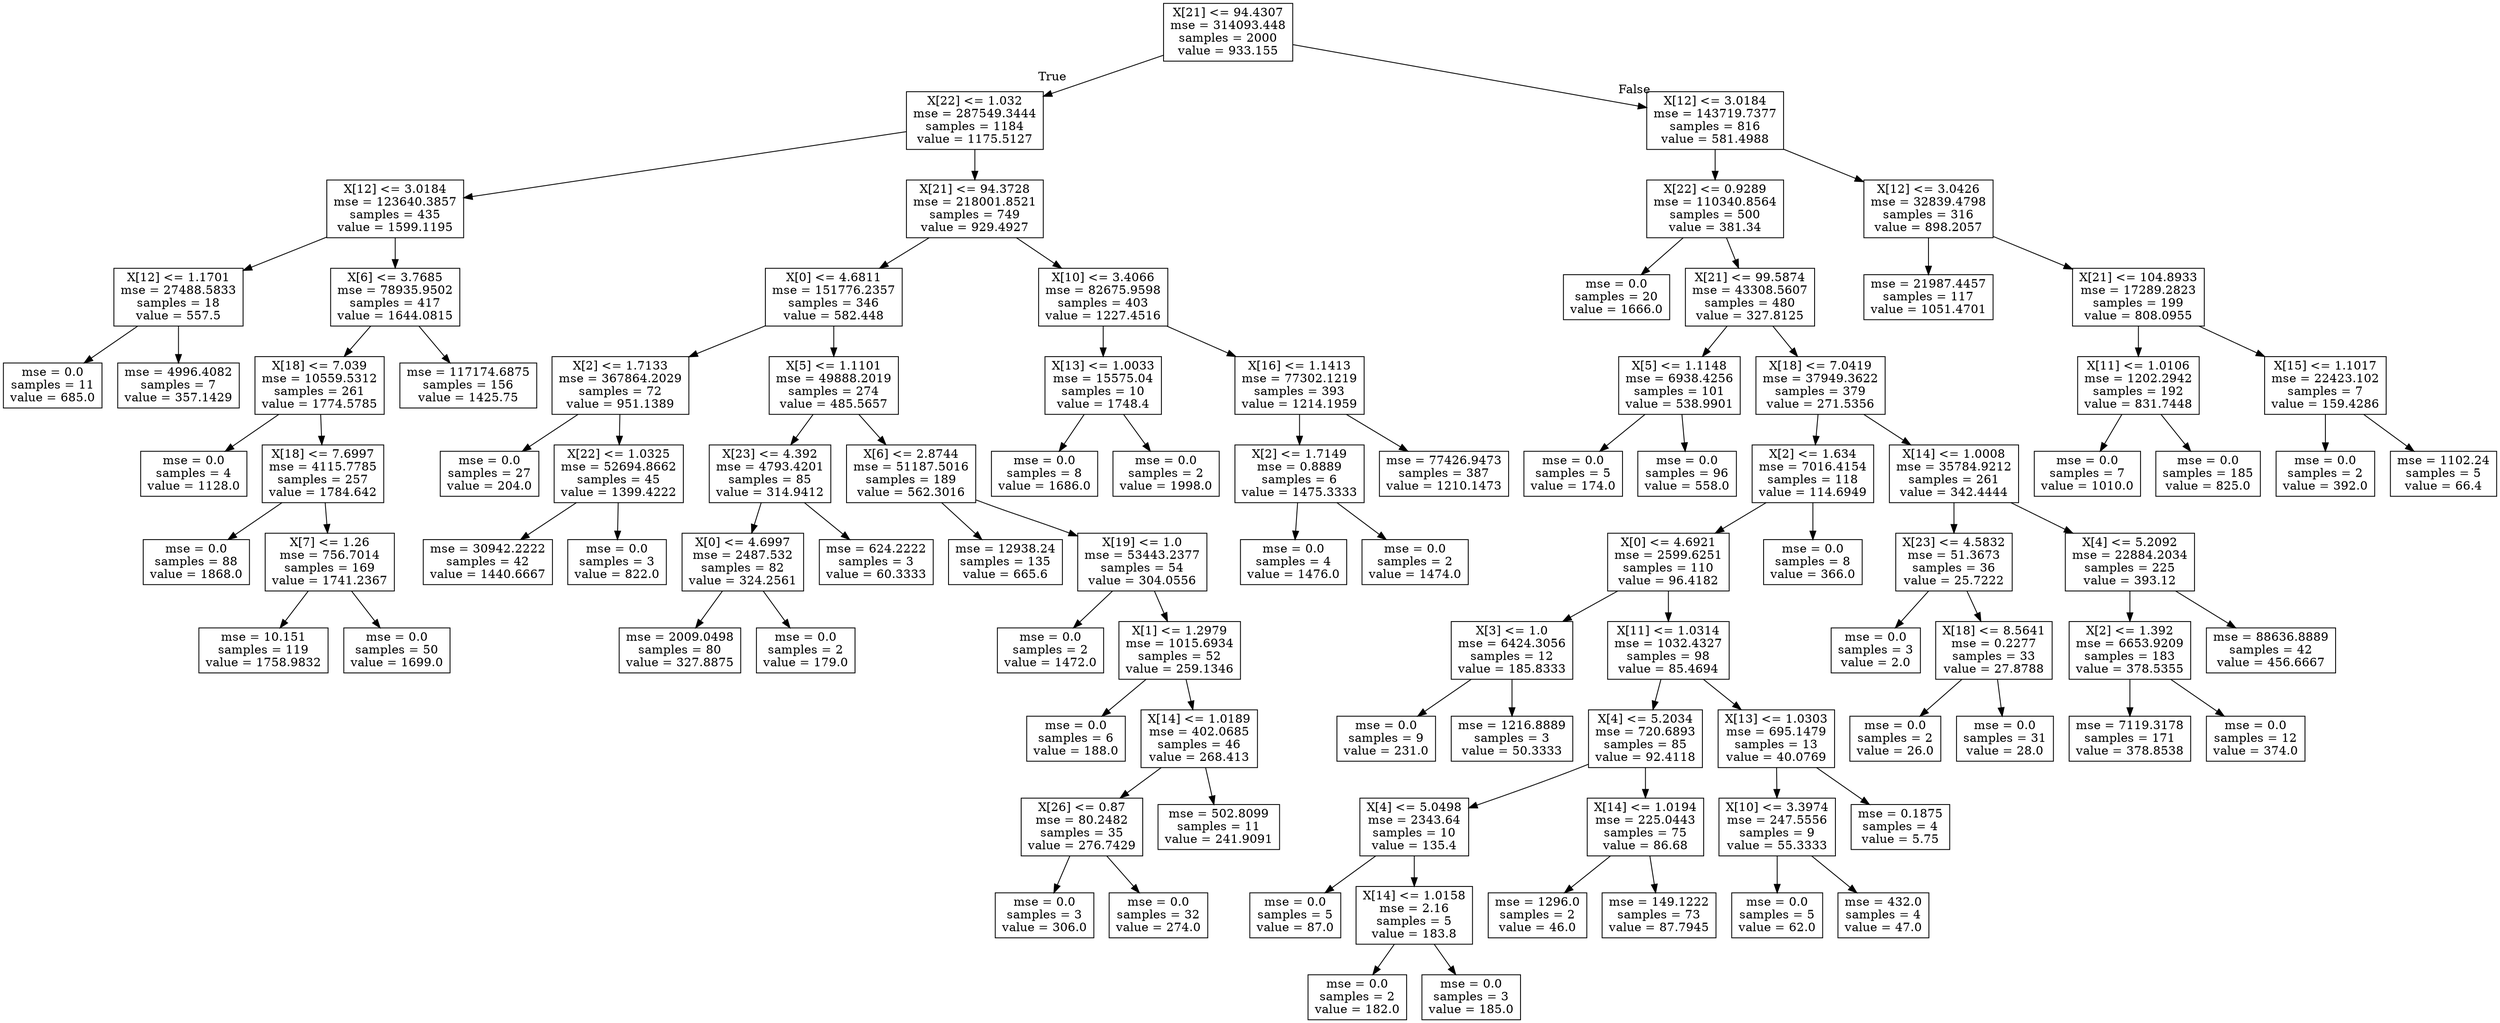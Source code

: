 digraph Tree {
node [shape=box] ;
0 [label="X[21] <= 94.4307\nmse = 314093.448\nsamples = 2000\nvalue = 933.155"] ;
1 [label="X[22] <= 1.032\nmse = 287549.3444\nsamples = 1184\nvalue = 1175.5127"] ;
0 -> 1 [labeldistance=2.5, labelangle=45, headlabel="True"] ;
2 [label="X[12] <= 3.0184\nmse = 123640.3857\nsamples = 435\nvalue = 1599.1195"] ;
1 -> 2 ;
3 [label="X[12] <= 1.1701\nmse = 27488.5833\nsamples = 18\nvalue = 557.5"] ;
2 -> 3 ;
4 [label="mse = 0.0\nsamples = 11\nvalue = 685.0"] ;
3 -> 4 ;
5 [label="mse = 4996.4082\nsamples = 7\nvalue = 357.1429"] ;
3 -> 5 ;
6 [label="X[6] <= 3.7685\nmse = 78935.9502\nsamples = 417\nvalue = 1644.0815"] ;
2 -> 6 ;
7 [label="X[18] <= 7.039\nmse = 10559.5312\nsamples = 261\nvalue = 1774.5785"] ;
6 -> 7 ;
8 [label="mse = 0.0\nsamples = 4\nvalue = 1128.0"] ;
7 -> 8 ;
9 [label="X[18] <= 7.6997\nmse = 4115.7785\nsamples = 257\nvalue = 1784.642"] ;
7 -> 9 ;
10 [label="mse = 0.0\nsamples = 88\nvalue = 1868.0"] ;
9 -> 10 ;
11 [label="X[7] <= 1.26\nmse = 756.7014\nsamples = 169\nvalue = 1741.2367"] ;
9 -> 11 ;
12 [label="mse = 10.151\nsamples = 119\nvalue = 1758.9832"] ;
11 -> 12 ;
13 [label="mse = 0.0\nsamples = 50\nvalue = 1699.0"] ;
11 -> 13 ;
14 [label="mse = 117174.6875\nsamples = 156\nvalue = 1425.75"] ;
6 -> 14 ;
15 [label="X[21] <= 94.3728\nmse = 218001.8521\nsamples = 749\nvalue = 929.4927"] ;
1 -> 15 ;
16 [label="X[0] <= 4.6811\nmse = 151776.2357\nsamples = 346\nvalue = 582.448"] ;
15 -> 16 ;
17 [label="X[2] <= 1.7133\nmse = 367864.2029\nsamples = 72\nvalue = 951.1389"] ;
16 -> 17 ;
18 [label="mse = 0.0\nsamples = 27\nvalue = 204.0"] ;
17 -> 18 ;
19 [label="X[22] <= 1.0325\nmse = 52694.8662\nsamples = 45\nvalue = 1399.4222"] ;
17 -> 19 ;
20 [label="mse = 30942.2222\nsamples = 42\nvalue = 1440.6667"] ;
19 -> 20 ;
21 [label="mse = 0.0\nsamples = 3\nvalue = 822.0"] ;
19 -> 21 ;
22 [label="X[5] <= 1.1101\nmse = 49888.2019\nsamples = 274\nvalue = 485.5657"] ;
16 -> 22 ;
23 [label="X[23] <= 4.392\nmse = 4793.4201\nsamples = 85\nvalue = 314.9412"] ;
22 -> 23 ;
24 [label="X[0] <= 4.6997\nmse = 2487.532\nsamples = 82\nvalue = 324.2561"] ;
23 -> 24 ;
25 [label="mse = 2009.0498\nsamples = 80\nvalue = 327.8875"] ;
24 -> 25 ;
26 [label="mse = 0.0\nsamples = 2\nvalue = 179.0"] ;
24 -> 26 ;
27 [label="mse = 624.2222\nsamples = 3\nvalue = 60.3333"] ;
23 -> 27 ;
28 [label="X[6] <= 2.8744\nmse = 51187.5016\nsamples = 189\nvalue = 562.3016"] ;
22 -> 28 ;
29 [label="mse = 12938.24\nsamples = 135\nvalue = 665.6"] ;
28 -> 29 ;
30 [label="X[19] <= 1.0\nmse = 53443.2377\nsamples = 54\nvalue = 304.0556"] ;
28 -> 30 ;
31 [label="mse = 0.0\nsamples = 2\nvalue = 1472.0"] ;
30 -> 31 ;
32 [label="X[1] <= 1.2979\nmse = 1015.6934\nsamples = 52\nvalue = 259.1346"] ;
30 -> 32 ;
33 [label="mse = 0.0\nsamples = 6\nvalue = 188.0"] ;
32 -> 33 ;
34 [label="X[14] <= 1.0189\nmse = 402.0685\nsamples = 46\nvalue = 268.413"] ;
32 -> 34 ;
35 [label="X[26] <= 0.87\nmse = 80.2482\nsamples = 35\nvalue = 276.7429"] ;
34 -> 35 ;
36 [label="mse = 0.0\nsamples = 3\nvalue = 306.0"] ;
35 -> 36 ;
37 [label="mse = 0.0\nsamples = 32\nvalue = 274.0"] ;
35 -> 37 ;
38 [label="mse = 502.8099\nsamples = 11\nvalue = 241.9091"] ;
34 -> 38 ;
39 [label="X[10] <= 3.4066\nmse = 82675.9598\nsamples = 403\nvalue = 1227.4516"] ;
15 -> 39 ;
40 [label="X[13] <= 1.0033\nmse = 15575.04\nsamples = 10\nvalue = 1748.4"] ;
39 -> 40 ;
41 [label="mse = 0.0\nsamples = 8\nvalue = 1686.0"] ;
40 -> 41 ;
42 [label="mse = 0.0\nsamples = 2\nvalue = 1998.0"] ;
40 -> 42 ;
43 [label="X[16] <= 1.1413\nmse = 77302.1219\nsamples = 393\nvalue = 1214.1959"] ;
39 -> 43 ;
44 [label="X[2] <= 1.7149\nmse = 0.8889\nsamples = 6\nvalue = 1475.3333"] ;
43 -> 44 ;
45 [label="mse = 0.0\nsamples = 4\nvalue = 1476.0"] ;
44 -> 45 ;
46 [label="mse = 0.0\nsamples = 2\nvalue = 1474.0"] ;
44 -> 46 ;
47 [label="mse = 77426.9473\nsamples = 387\nvalue = 1210.1473"] ;
43 -> 47 ;
48 [label="X[12] <= 3.0184\nmse = 143719.7377\nsamples = 816\nvalue = 581.4988"] ;
0 -> 48 [labeldistance=2.5, labelangle=-45, headlabel="False"] ;
49 [label="X[22] <= 0.9289\nmse = 110340.8564\nsamples = 500\nvalue = 381.34"] ;
48 -> 49 ;
50 [label="mse = 0.0\nsamples = 20\nvalue = 1666.0"] ;
49 -> 50 ;
51 [label="X[21] <= 99.5874\nmse = 43308.5607\nsamples = 480\nvalue = 327.8125"] ;
49 -> 51 ;
52 [label="X[5] <= 1.1148\nmse = 6938.4256\nsamples = 101\nvalue = 538.9901"] ;
51 -> 52 ;
53 [label="mse = 0.0\nsamples = 5\nvalue = 174.0"] ;
52 -> 53 ;
54 [label="mse = 0.0\nsamples = 96\nvalue = 558.0"] ;
52 -> 54 ;
55 [label="X[18] <= 7.0419\nmse = 37949.3622\nsamples = 379\nvalue = 271.5356"] ;
51 -> 55 ;
56 [label="X[2] <= 1.634\nmse = 7016.4154\nsamples = 118\nvalue = 114.6949"] ;
55 -> 56 ;
57 [label="X[0] <= 4.6921\nmse = 2599.6251\nsamples = 110\nvalue = 96.4182"] ;
56 -> 57 ;
58 [label="X[3] <= 1.0\nmse = 6424.3056\nsamples = 12\nvalue = 185.8333"] ;
57 -> 58 ;
59 [label="mse = 0.0\nsamples = 9\nvalue = 231.0"] ;
58 -> 59 ;
60 [label="mse = 1216.8889\nsamples = 3\nvalue = 50.3333"] ;
58 -> 60 ;
61 [label="X[11] <= 1.0314\nmse = 1032.4327\nsamples = 98\nvalue = 85.4694"] ;
57 -> 61 ;
62 [label="X[4] <= 5.2034\nmse = 720.6893\nsamples = 85\nvalue = 92.4118"] ;
61 -> 62 ;
63 [label="X[4] <= 5.0498\nmse = 2343.64\nsamples = 10\nvalue = 135.4"] ;
62 -> 63 ;
64 [label="mse = 0.0\nsamples = 5\nvalue = 87.0"] ;
63 -> 64 ;
65 [label="X[14] <= 1.0158\nmse = 2.16\nsamples = 5\nvalue = 183.8"] ;
63 -> 65 ;
66 [label="mse = 0.0\nsamples = 2\nvalue = 182.0"] ;
65 -> 66 ;
67 [label="mse = 0.0\nsamples = 3\nvalue = 185.0"] ;
65 -> 67 ;
68 [label="X[14] <= 1.0194\nmse = 225.0443\nsamples = 75\nvalue = 86.68"] ;
62 -> 68 ;
69 [label="mse = 1296.0\nsamples = 2\nvalue = 46.0"] ;
68 -> 69 ;
70 [label="mse = 149.1222\nsamples = 73\nvalue = 87.7945"] ;
68 -> 70 ;
71 [label="X[13] <= 1.0303\nmse = 695.1479\nsamples = 13\nvalue = 40.0769"] ;
61 -> 71 ;
72 [label="X[10] <= 3.3974\nmse = 247.5556\nsamples = 9\nvalue = 55.3333"] ;
71 -> 72 ;
73 [label="mse = 0.0\nsamples = 5\nvalue = 62.0"] ;
72 -> 73 ;
74 [label="mse = 432.0\nsamples = 4\nvalue = 47.0"] ;
72 -> 74 ;
75 [label="mse = 0.1875\nsamples = 4\nvalue = 5.75"] ;
71 -> 75 ;
76 [label="mse = 0.0\nsamples = 8\nvalue = 366.0"] ;
56 -> 76 ;
77 [label="X[14] <= 1.0008\nmse = 35784.9212\nsamples = 261\nvalue = 342.4444"] ;
55 -> 77 ;
78 [label="X[23] <= 4.5832\nmse = 51.3673\nsamples = 36\nvalue = 25.7222"] ;
77 -> 78 ;
79 [label="mse = 0.0\nsamples = 3\nvalue = 2.0"] ;
78 -> 79 ;
80 [label="X[18] <= 8.5641\nmse = 0.2277\nsamples = 33\nvalue = 27.8788"] ;
78 -> 80 ;
81 [label="mse = 0.0\nsamples = 2\nvalue = 26.0"] ;
80 -> 81 ;
82 [label="mse = 0.0\nsamples = 31\nvalue = 28.0"] ;
80 -> 82 ;
83 [label="X[4] <= 5.2092\nmse = 22884.2034\nsamples = 225\nvalue = 393.12"] ;
77 -> 83 ;
84 [label="X[2] <= 1.392\nmse = 6653.9209\nsamples = 183\nvalue = 378.5355"] ;
83 -> 84 ;
85 [label="mse = 7119.3178\nsamples = 171\nvalue = 378.8538"] ;
84 -> 85 ;
86 [label="mse = 0.0\nsamples = 12\nvalue = 374.0"] ;
84 -> 86 ;
87 [label="mse = 88636.8889\nsamples = 42\nvalue = 456.6667"] ;
83 -> 87 ;
88 [label="X[12] <= 3.0426\nmse = 32839.4798\nsamples = 316\nvalue = 898.2057"] ;
48 -> 88 ;
89 [label="mse = 21987.4457\nsamples = 117\nvalue = 1051.4701"] ;
88 -> 89 ;
90 [label="X[21] <= 104.8933\nmse = 17289.2823\nsamples = 199\nvalue = 808.0955"] ;
88 -> 90 ;
91 [label="X[11] <= 1.0106\nmse = 1202.2942\nsamples = 192\nvalue = 831.7448"] ;
90 -> 91 ;
92 [label="mse = 0.0\nsamples = 7\nvalue = 1010.0"] ;
91 -> 92 ;
93 [label="mse = 0.0\nsamples = 185\nvalue = 825.0"] ;
91 -> 93 ;
94 [label="X[15] <= 1.1017\nmse = 22423.102\nsamples = 7\nvalue = 159.4286"] ;
90 -> 94 ;
95 [label="mse = 0.0\nsamples = 2\nvalue = 392.0"] ;
94 -> 95 ;
96 [label="mse = 1102.24\nsamples = 5\nvalue = 66.4"] ;
94 -> 96 ;
}
